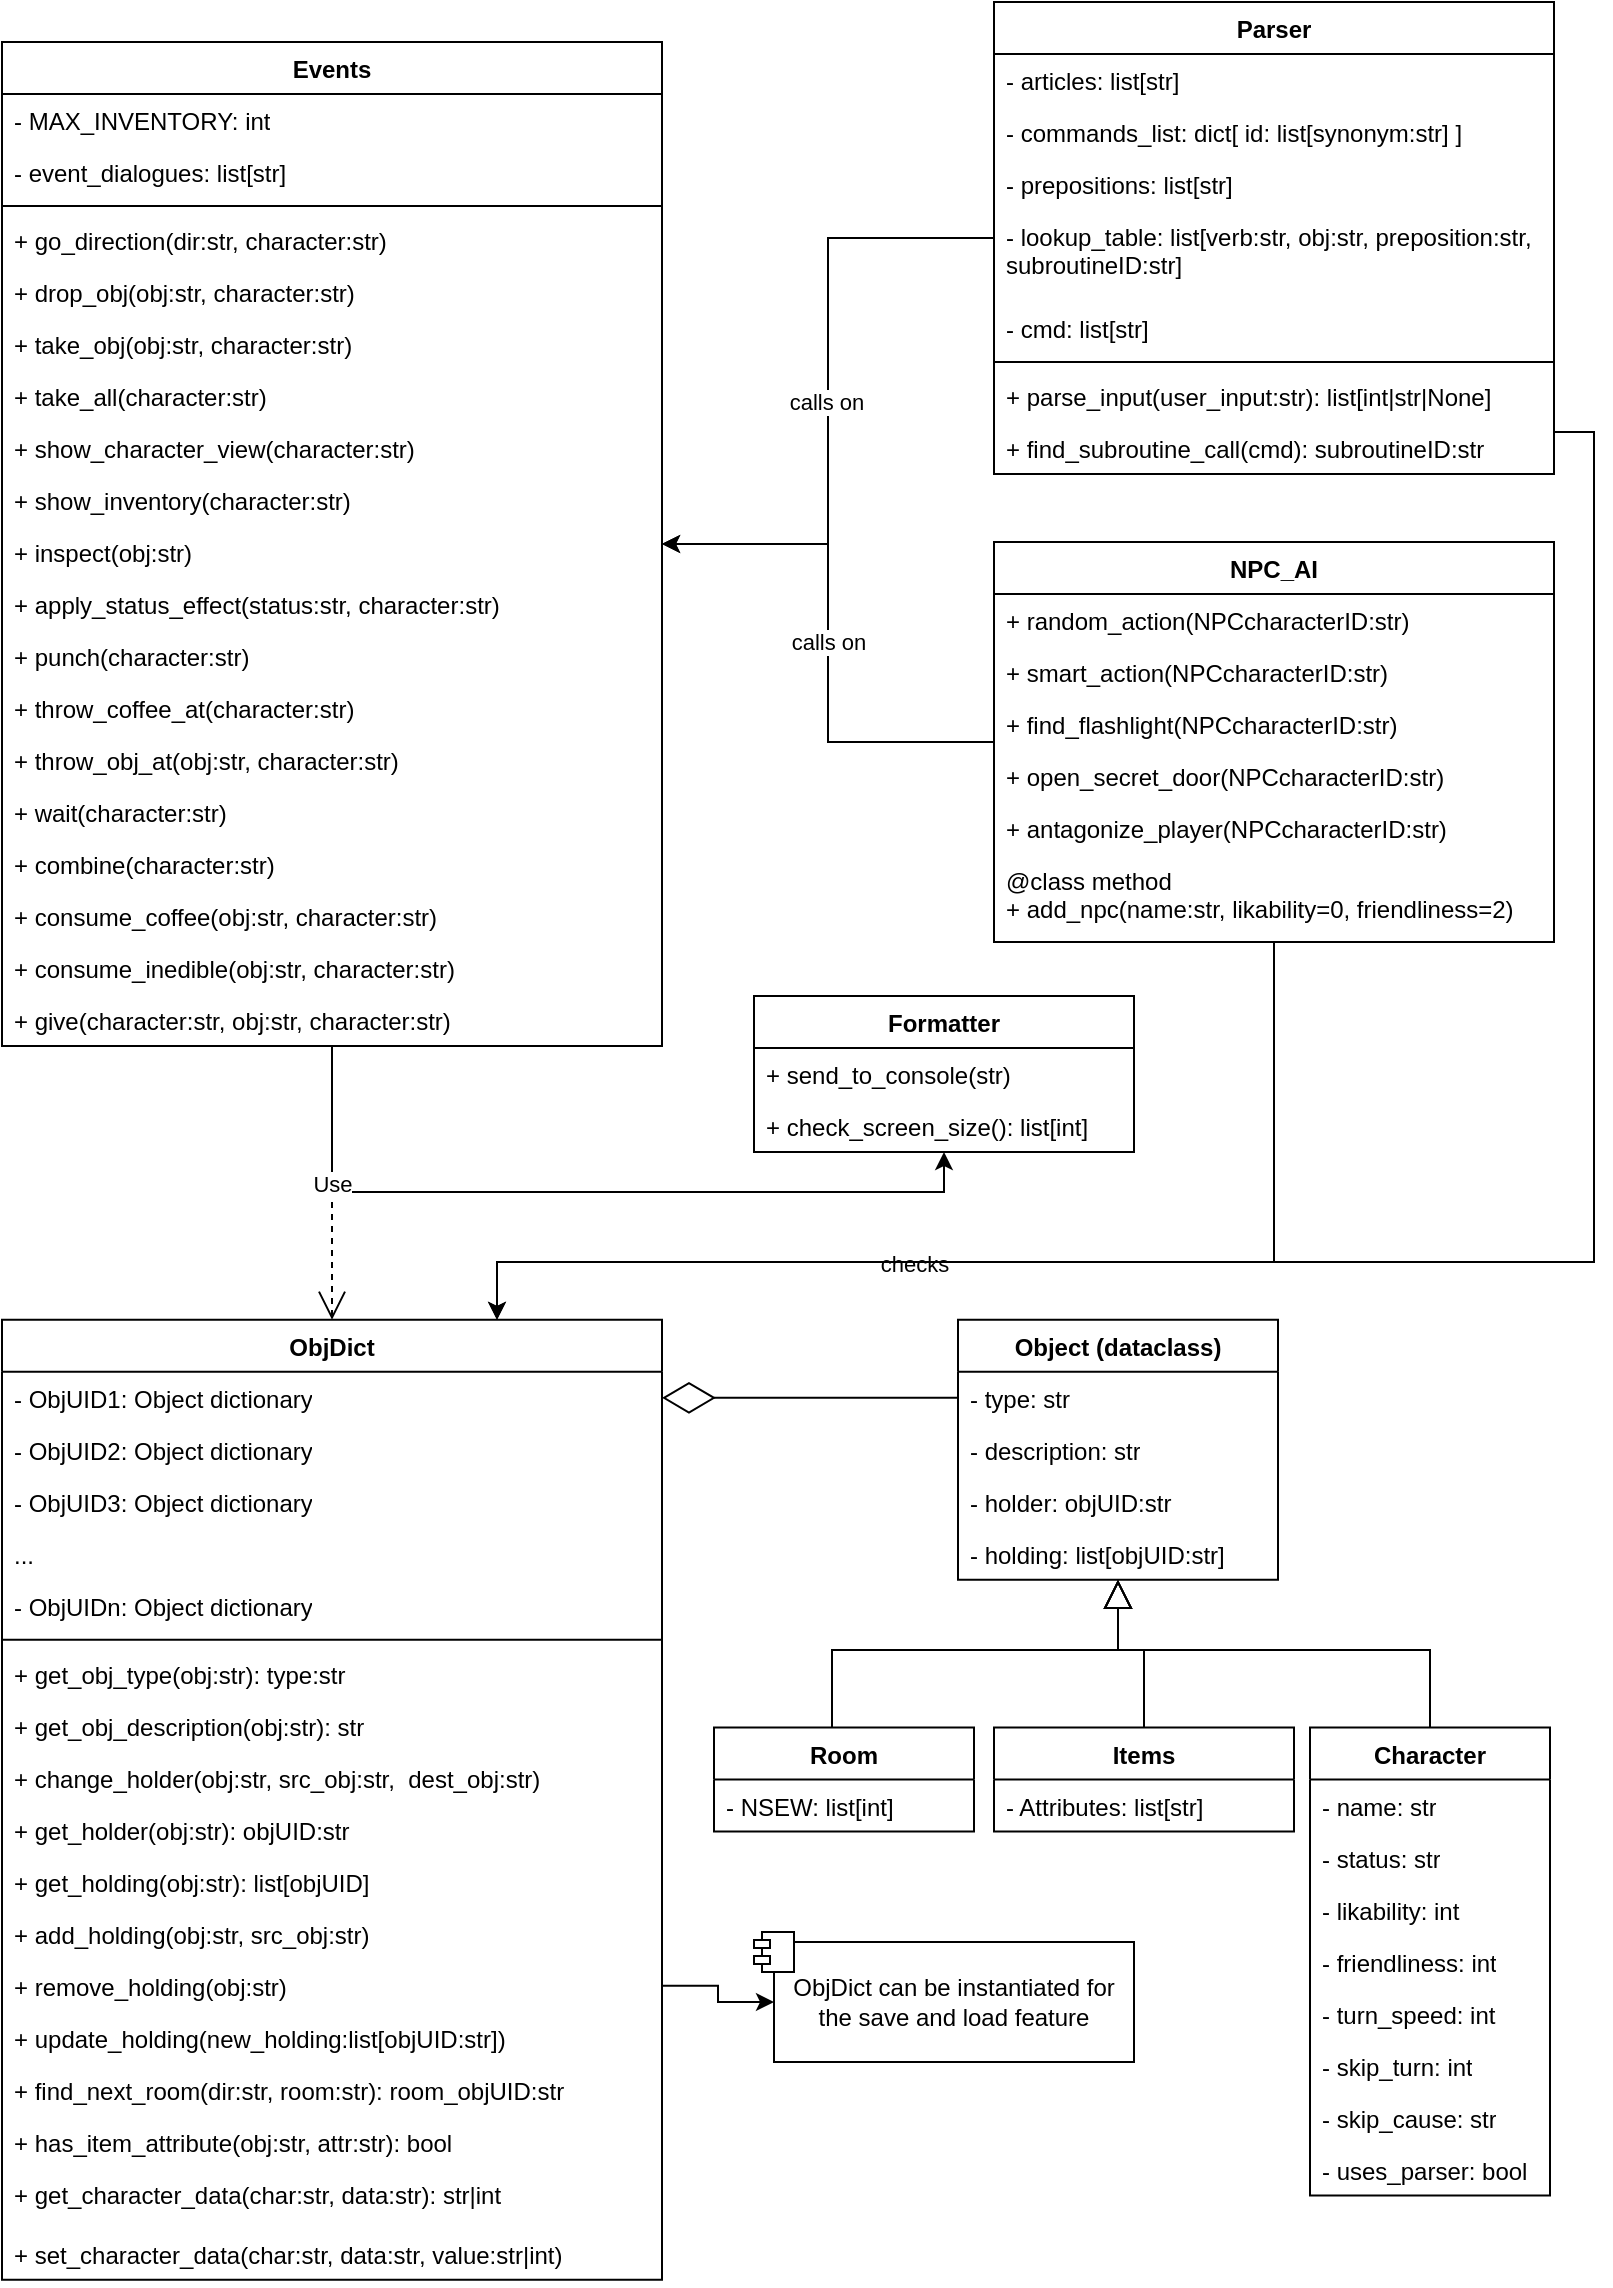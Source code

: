 <mxfile version="26.1.0">
  <diagram id="C5RBs43oDa-KdzZeNtuy" name="Page-1">
    <mxGraphModel dx="611" dy="376" grid="1" gridSize="10" guides="1" tooltips="1" connect="1" arrows="1" fold="1" page="1" pageScale="1" pageWidth="827" pageHeight="1169" background="#ffffff" math="0" shadow="0">
      <root>
        <mxCell id="WIyWlLk6GJQsqaUBKTNV-0" />
        <mxCell id="WIyWlLk6GJQsqaUBKTNV-1" parent="WIyWlLk6GJQsqaUBKTNV-0" />
        <mxCell id="xhg2hDBRhxlXjhbPUvaW-15" value="ObjDict" style="swimlane;fontStyle=1;align=center;verticalAlign=top;childLayout=stackLayout;horizontal=1;startSize=26;horizontalStack=0;resizeParent=1;resizeParentMax=0;resizeLast=0;collapsible=1;marginBottom=0;whiteSpace=wrap;html=1;" vertex="1" parent="WIyWlLk6GJQsqaUBKTNV-1">
          <mxGeometry x="14" y="668.93" width="330" height="480" as="geometry">
            <mxRectangle x="14" y="600" width="80" height="30" as="alternateBounds" />
          </mxGeometry>
        </mxCell>
        <mxCell id="xhg2hDBRhxlXjhbPUvaW-22" value="- ObjUID1: Object dictionary" style="text;strokeColor=none;fillColor=none;align=left;verticalAlign=top;spacingLeft=4;spacingRight=4;overflow=hidden;rotatable=0;points=[[0,0.5],[1,0.5]];portConstraint=eastwest;whiteSpace=wrap;html=1;" vertex="1" parent="xhg2hDBRhxlXjhbPUvaW-15">
          <mxGeometry y="26" width="330" height="26" as="geometry" />
        </mxCell>
        <mxCell id="xhg2hDBRhxlXjhbPUvaW-67" value="- ObjUID2: Object dictionary" style="text;strokeColor=none;fillColor=none;align=left;verticalAlign=top;spacingLeft=4;spacingRight=4;overflow=hidden;rotatable=0;points=[[0,0.5],[1,0.5]];portConstraint=eastwest;whiteSpace=wrap;html=1;" vertex="1" parent="xhg2hDBRhxlXjhbPUvaW-15">
          <mxGeometry y="52" width="330" height="26" as="geometry" />
        </mxCell>
        <mxCell id="xhg2hDBRhxlXjhbPUvaW-68" value="- ObjUID3: Object dictionary" style="text;strokeColor=none;fillColor=none;align=left;verticalAlign=top;spacingLeft=4;spacingRight=4;overflow=hidden;rotatable=0;points=[[0,0.5],[1,0.5]];portConstraint=eastwest;whiteSpace=wrap;html=1;" vertex="1" parent="xhg2hDBRhxlXjhbPUvaW-15">
          <mxGeometry y="78" width="330" height="26" as="geometry" />
        </mxCell>
        <mxCell id="xhg2hDBRhxlXjhbPUvaW-69" value="..." style="text;strokeColor=none;fillColor=none;align=left;verticalAlign=top;spacingLeft=4;spacingRight=4;overflow=hidden;rotatable=0;points=[[0,0.5],[1,0.5]];portConstraint=eastwest;whiteSpace=wrap;html=1;" vertex="1" parent="xhg2hDBRhxlXjhbPUvaW-15">
          <mxGeometry y="104" width="330" height="26" as="geometry" />
        </mxCell>
        <mxCell id="xhg2hDBRhxlXjhbPUvaW-70" value="- ObjUIDn: Object dictionary" style="text;strokeColor=none;fillColor=none;align=left;verticalAlign=top;spacingLeft=4;spacingRight=4;overflow=hidden;rotatable=0;points=[[0,0.5],[1,0.5]];portConstraint=eastwest;whiteSpace=wrap;html=1;" vertex="1" parent="xhg2hDBRhxlXjhbPUvaW-15">
          <mxGeometry y="130" width="330" height="26" as="geometry" />
        </mxCell>
        <mxCell id="xhg2hDBRhxlXjhbPUvaW-17" value="" style="line;strokeWidth=1;fillColor=none;align=left;verticalAlign=middle;spacingTop=-1;spacingLeft=3;spacingRight=3;rotatable=0;labelPosition=right;points=[];portConstraint=eastwest;strokeColor=inherit;" vertex="1" parent="xhg2hDBRhxlXjhbPUvaW-15">
          <mxGeometry y="156" width="330" height="8" as="geometry" />
        </mxCell>
        <mxCell id="xhg2hDBRhxlXjhbPUvaW-142" value="+ get_obj_type(obj:str): type:str" style="text;strokeColor=none;fillColor=none;align=left;verticalAlign=top;spacingLeft=4;spacingRight=4;overflow=hidden;rotatable=0;points=[[0,0.5],[1,0.5]];portConstraint=eastwest;whiteSpace=wrap;html=1;" vertex="1" parent="xhg2hDBRhxlXjhbPUvaW-15">
          <mxGeometry y="164" width="330" height="26" as="geometry" />
        </mxCell>
        <mxCell id="xhg2hDBRhxlXjhbPUvaW-143" value="+ get_obj_description(obj:str): str" style="text;strokeColor=none;fillColor=none;align=left;verticalAlign=top;spacingLeft=4;spacingRight=4;overflow=hidden;rotatable=0;points=[[0,0.5],[1,0.5]];portConstraint=eastwest;whiteSpace=wrap;html=1;" vertex="1" parent="xhg2hDBRhxlXjhbPUvaW-15">
          <mxGeometry y="190" width="330" height="26" as="geometry" />
        </mxCell>
        <mxCell id="xhg2hDBRhxlXjhbPUvaW-18" value="+ change_holder(obj:str, src_obj:str,&amp;nbsp; dest_obj:str)" style="text;strokeColor=none;fillColor=none;align=left;verticalAlign=top;spacingLeft=4;spacingRight=4;overflow=hidden;rotatable=0;points=[[0,0.5],[1,0.5]];portConstraint=eastwest;whiteSpace=wrap;html=1;" vertex="1" parent="xhg2hDBRhxlXjhbPUvaW-15">
          <mxGeometry y="216" width="330" height="26" as="geometry" />
        </mxCell>
        <mxCell id="xhg2hDBRhxlXjhbPUvaW-125" value="+ get_holder(obj:str): objUID:str" style="text;strokeColor=none;fillColor=none;align=left;verticalAlign=top;spacingLeft=4;spacingRight=4;overflow=hidden;rotatable=0;points=[[0,0.5],[1,0.5]];portConstraint=eastwest;whiteSpace=wrap;html=1;" vertex="1" parent="xhg2hDBRhxlXjhbPUvaW-15">
          <mxGeometry y="242" width="330" height="26" as="geometry" />
        </mxCell>
        <mxCell id="xhg2hDBRhxlXjhbPUvaW-165" value="+ get_holding(obj:str): list[objUID]" style="text;strokeColor=none;fillColor=none;align=left;verticalAlign=top;spacingLeft=4;spacingRight=4;overflow=hidden;rotatable=0;points=[[0,0.5],[1,0.5]];portConstraint=eastwest;whiteSpace=wrap;html=1;" vertex="1" parent="xhg2hDBRhxlXjhbPUvaW-15">
          <mxGeometry y="268" width="330" height="26" as="geometry" />
        </mxCell>
        <mxCell id="xhg2hDBRhxlXjhbPUvaW-166" value="+ add_holding(obj:str, src_obj:str)" style="text;strokeColor=none;fillColor=none;align=left;verticalAlign=top;spacingLeft=4;spacingRight=4;overflow=hidden;rotatable=0;points=[[0,0.5],[1,0.5]];portConstraint=eastwest;whiteSpace=wrap;html=1;" vertex="1" parent="xhg2hDBRhxlXjhbPUvaW-15">
          <mxGeometry y="294" width="330" height="26" as="geometry" />
        </mxCell>
        <mxCell id="xhg2hDBRhxlXjhbPUvaW-167" value="+ remove&lt;span style=&quot;color: rgba(0, 0, 0, 0); font-family: monospace; font-size: 0px; text-wrap-mode: nowrap;&quot;&gt;%3CmxGraphModel%3E%3Croot%3E%3CmxCell%20id%3D%220%22%2F%3E%3CmxCell%20id%3D%221%22%20parent%3D%220%22%2F%3E%3CmxCell%20id%3D%222%22%20value%3D%22%2B%20add_holding(obj)%22%20style%3D%22text%3BstrokeColor%3Dnone%3BfillColor%3Dnone%3Balign%3Dleft%3BverticalAlign%3Dtop%3BspacingLeft%3D4%3BspacingRight%3D4%3Boverflow%3Dhidden%3Brotatable%3D0%3Bpoints%3D%5B%5B0%2C0.5%5D%2C%5B1%2C0.5%5D%5D%3BportConstraint%3Deastwest%3BwhiteSpace%3Dwrap%3Bhtml%3D1%3B%22%20vertex%3D%221%22%20parent%3D%221%22%3E%3CmxGeometry%20x%3D%2214%22%20y%3D%221052.93%22%20width%3D%22330%22%20height%3D%2226%22%20as%3D%22geometry%22%2F%3E%3C%2FmxCell%3E%3C%2Froot%3E%3C%2FmxGraphModel%3E&lt;/span&gt;&lt;span style=&quot;color: rgba(0, 0, 0, 0); font-family: monospace; font-size: 0px; text-wrap-mode: nowrap;&quot;&gt;%3CmxGraphModel%3E%3Croot%3E%3CmxCell%20id%3D%220%22%2F%3E%3CmxCell%20id%3D%221%22%20parent%3D%220%22%2F%3E%3CmxCell%20id%3D%222%22%20value%3D%22%2B%20add_holding(obj)%22%20style%3D%22text%3BstrokeColor%3Dnone%3BfillColor%3Dnone%3Balign%3Dleft%3BverticalAlign%3Dtop%3BspacingLeft%3D4%3BspacingRight%3D4%3Boverflow%3Dhidden%3Brotatable%3D0%3Bpoints%3D%5B%5B0%2C0.5%5D%2C%5B1%2C0.5%5D%5D%3BportConstraint%3Deastwest%3BwhiteSpace%3Dwrap%3Bhtml%3D1%3B%22%20vertex%3D%221%22%20parent%3D%221%22%3E%3CmxGeometry%20x%3D%2214%22%20y%3D%221052.93%22%20width%3D%22330%22%20height%3D%2226%22%20as%3D%22geometry%22%2F%3E%3C%2FmxCell%3E%3C%2Froot%3E%3C%2FmxGraphModel%3E&lt;/span&gt;_holding(obj:str)" style="text;strokeColor=none;fillColor=none;align=left;verticalAlign=top;spacingLeft=4;spacingRight=4;overflow=hidden;rotatable=0;points=[[0,0.5],[1,0.5]];portConstraint=eastwest;whiteSpace=wrap;html=1;" vertex="1" parent="xhg2hDBRhxlXjhbPUvaW-15">
          <mxGeometry y="320" width="330" height="26" as="geometry" />
        </mxCell>
        <mxCell id="xhg2hDBRhxlXjhbPUvaW-168" value="+ update&lt;span style=&quot;color: rgba(0, 0, 0, 0); font-family: monospace; font-size: 0px; text-wrap-mode: nowrap;&quot;&gt;%3CmxGraphModel%3E%3Croot%3E%3CmxCell%20id%3D%220%22%2F%3E%3CmxCell%20id%3D%221%22%20parent%3D%220%22%2F%3E%3CmxCell%20id%3D%222%22%20value%3D%22%2B%20add_holding(obj)%22%20style%3D%22text%3BstrokeColor%3Dnone%3BfillColor%3Dnone%3Balign%3Dleft%3BverticalAlign%3Dtop%3BspacingLeft%3D4%3BspacingRight%3D4%3Boverflow%3Dhidden%3Brotatable%3D0%3Bpoints%3D%5B%5B0%2C0.5%5D%2C%5B1%2C0.5%5D%5D%3BportConstraint%3Deastwest%3BwhiteSpace%3Dwrap%3Bhtml%3D1%3B%22%20vertex%3D%221%22%20parent%3D%221%22%3E%3CmxGeometry%20x%3D%2214%22%20y%3D%221052.93%22%20width%3D%22330%22%20height%3D%2226%22%20as%3D%22geometry%22%2F%3E%3C%2FmxCell%3E%3C%2Froot%3E%3C%2FmxGraphModel%3E&lt;/span&gt;&lt;span style=&quot;color: rgba(0, 0, 0, 0); font-family: monospace; font-size: 0px; text-wrap-mode: nowrap;&quot;&gt;%3CmxGraphModel%3E%3Croot%3E%3CmxCell%20id%3D%220%22%2F%3E%3CmxCell%20id%3D%221%22%20parent%3D%220%22%2F%3E%3CmxCell%20id%3D%222%22%20value%3D%22%2B%20add_holding(obj)%22%20style%3D%22text%3BstrokeColor%3Dnone%3BfillColor%3Dnone%3Balign%3Dleft%3BverticalAlign%3Dtop%3BspacingLeft%3D4%3BspacingRight%3D4%3Boverflow%3Dhidden%3Brotatable%3D0%3Bpoints%3D%5B%5B0%2C0.5%5D%2C%5B1%2C0.5%5D%5D%3BportConstraint%3Deastwest%3BwhiteSpace%3Dwrap%3Bhtml%3D1%3B%22%20vertex%3D%221%22%20parent%3D%221%22%3E%3CmxGeometry%20x%3D%2214%22%20y%3D%221052.93%22%20width%3D%22330%22%20height%3D%2226%22%20as%3D%22geometry%22%2F%3E%3C%2FmxCell%3E%3C%2Froot%3E%3C%2FmxGraphModel%3E&lt;/span&gt;_holding(new_holding:list[objUID:str])" style="text;strokeColor=none;fillColor=none;align=left;verticalAlign=top;spacingLeft=4;spacingRight=4;overflow=hidden;rotatable=0;points=[[0,0.5],[1,0.5]];portConstraint=eastwest;whiteSpace=wrap;html=1;" vertex="1" parent="xhg2hDBRhxlXjhbPUvaW-15">
          <mxGeometry y="346" width="330" height="26" as="geometry" />
        </mxCell>
        <mxCell id="xhg2hDBRhxlXjhbPUvaW-86" value="+ find_next_room(dir:str, room:str): room_objUID:str" style="text;strokeColor=none;fillColor=none;align=left;verticalAlign=top;spacingLeft=4;spacingRight=4;overflow=hidden;rotatable=0;points=[[0,0.5],[1,0.5]];portConstraint=eastwest;whiteSpace=wrap;html=1;" vertex="1" parent="xhg2hDBRhxlXjhbPUvaW-15">
          <mxGeometry y="372" width="330" height="26" as="geometry" />
        </mxCell>
        <mxCell id="xhg2hDBRhxlXjhbPUvaW-107" value="+ has_item_attribute(obj:str, attr:str): bool" style="text;strokeColor=none;fillColor=none;align=left;verticalAlign=top;spacingLeft=4;spacingRight=4;overflow=hidden;rotatable=0;points=[[0,0.5],[1,0.5]];portConstraint=eastwest;whiteSpace=wrap;html=1;" vertex="1" parent="xhg2hDBRhxlXjhbPUvaW-15">
          <mxGeometry y="398" width="330" height="26" as="geometry" />
        </mxCell>
        <mxCell id="xhg2hDBRhxlXjhbPUvaW-144" value="+ get_character_data(char:str, data:str): str|int" style="text;strokeColor=none;fillColor=none;align=left;verticalAlign=top;spacingLeft=4;spacingRight=4;overflow=hidden;rotatable=0;points=[[0,0.5],[1,0.5]];portConstraint=eastwest;whiteSpace=wrap;html=1;" vertex="1" parent="xhg2hDBRhxlXjhbPUvaW-15">
          <mxGeometry y="424" width="330" height="30" as="geometry" />
        </mxCell>
        <mxCell id="xhg2hDBRhxlXjhbPUvaW-145" value="+ set_character_data(char:str, data:str, value:str|int)" style="text;strokeColor=none;fillColor=none;align=left;verticalAlign=top;spacingLeft=4;spacingRight=4;overflow=hidden;rotatable=0;points=[[0,0.5],[1,0.5]];portConstraint=eastwest;whiteSpace=wrap;html=1;" vertex="1" parent="xhg2hDBRhxlXjhbPUvaW-15">
          <mxGeometry y="454" width="330" height="26" as="geometry" />
        </mxCell>
        <mxCell id="xhg2hDBRhxlXjhbPUvaW-59" style="edgeStyle=orthogonalEdgeStyle;rounded=0;orthogonalLoop=1;jettySize=auto;html=1;endSize=12;endArrow=block;endFill=0;entryX=0.5;entryY=1;entryDx=0;entryDy=0;" edge="1" parent="WIyWlLk6GJQsqaUBKTNV-1" source="xhg2hDBRhxlXjhbPUvaW-28" target="xhg2hDBRhxlXjhbPUvaW-21">
          <mxGeometry relative="1" as="geometry">
            <Array as="points">
              <mxPoint x="429" y="833.93" />
              <mxPoint x="572" y="833.93" />
            </Array>
          </mxGeometry>
        </mxCell>
        <mxCell id="xhg2hDBRhxlXjhbPUvaW-21" value="Object (dataclass)" style="swimlane;fontStyle=1;align=center;verticalAlign=top;childLayout=stackLayout;horizontal=1;startSize=26;horizontalStack=0;resizeParent=1;resizeParentMax=0;resizeLast=0;collapsible=1;marginBottom=0;whiteSpace=wrap;html=1;" vertex="1" parent="WIyWlLk6GJQsqaUBKTNV-1">
          <mxGeometry x="492" y="668.93" width="160" height="130" as="geometry">
            <mxRectangle x="492" y="585" width="140" height="30" as="alternateBounds" />
          </mxGeometry>
        </mxCell>
        <mxCell id="xhg2hDBRhxlXjhbPUvaW-16" value="- type: str" style="text;strokeColor=none;fillColor=none;align=left;verticalAlign=top;spacingLeft=4;spacingRight=4;overflow=hidden;rotatable=0;points=[[0,0.5],[1,0.5]];portConstraint=eastwest;whiteSpace=wrap;html=1;" vertex="1" parent="xhg2hDBRhxlXjhbPUvaW-21">
          <mxGeometry y="26" width="160" height="26" as="geometry" />
        </mxCell>
        <mxCell id="xhg2hDBRhxlXjhbPUvaW-20" value="- description: str" style="text;strokeColor=none;fillColor=none;align=left;verticalAlign=top;spacingLeft=4;spacingRight=4;overflow=hidden;rotatable=0;points=[[0,0.5],[1,0.5]];portConstraint=eastwest;whiteSpace=wrap;html=1;" vertex="1" parent="xhg2hDBRhxlXjhbPUvaW-21">
          <mxGeometry y="52" width="160" height="26" as="geometry" />
        </mxCell>
        <mxCell id="xhg2hDBRhxlXjhbPUvaW-14" value="- holder: objUID:str" style="text;strokeColor=none;fillColor=none;align=left;verticalAlign=top;spacingLeft=4;spacingRight=4;overflow=hidden;rotatable=0;points=[[0,0.5],[1,0.5]];portConstraint=eastwest;whiteSpace=wrap;html=1;" vertex="1" parent="xhg2hDBRhxlXjhbPUvaW-21">
          <mxGeometry y="78" width="160" height="26" as="geometry" />
        </mxCell>
        <mxCell id="xhg2hDBRhxlXjhbPUvaW-19" value="- holding: list[objUID:str]" style="text;strokeColor=none;fillColor=none;align=left;verticalAlign=top;spacingLeft=4;spacingRight=4;overflow=hidden;rotatable=0;points=[[0,0.5],[1,0.5]];portConstraint=eastwest;whiteSpace=wrap;html=1;" vertex="1" parent="xhg2hDBRhxlXjhbPUvaW-21">
          <mxGeometry y="104" width="160" height="26" as="geometry" />
        </mxCell>
        <mxCell id="xhg2hDBRhxlXjhbPUvaW-27" value="" style="endArrow=diamondThin;endFill=0;endSize=24;html=1;rounded=0;exitX=0;exitY=0.5;exitDx=0;exitDy=0;entryX=1;entryY=0.5;entryDx=0;entryDy=0;" edge="1" parent="WIyWlLk6GJQsqaUBKTNV-1" source="xhg2hDBRhxlXjhbPUvaW-16" target="xhg2hDBRhxlXjhbPUvaW-22">
          <mxGeometry width="160" relative="1" as="geometry">
            <mxPoint x="271" y="697.93" as="sourcePoint" />
            <mxPoint x="341" y="707.93" as="targetPoint" />
          </mxGeometry>
        </mxCell>
        <mxCell id="xhg2hDBRhxlXjhbPUvaW-28" value="Room" style="swimlane;fontStyle=1;align=center;verticalAlign=top;childLayout=stackLayout;horizontal=1;startSize=26;horizontalStack=0;resizeParent=1;resizeParentMax=0;resizeLast=0;collapsible=1;marginBottom=0;whiteSpace=wrap;html=1;" vertex="1" parent="WIyWlLk6GJQsqaUBKTNV-1">
          <mxGeometry x="370" y="872.77" width="130" height="52" as="geometry" />
        </mxCell>
        <mxCell id="xhg2hDBRhxlXjhbPUvaW-29" value="- NSEW: list[int]" style="text;strokeColor=none;fillColor=none;align=left;verticalAlign=top;spacingLeft=4;spacingRight=4;overflow=hidden;rotatable=0;points=[[0,0.5],[1,0.5]];portConstraint=eastwest;whiteSpace=wrap;html=1;" vertex="1" parent="xhg2hDBRhxlXjhbPUvaW-28">
          <mxGeometry y="26" width="130" height="26" as="geometry" />
        </mxCell>
        <mxCell id="xhg2hDBRhxlXjhbPUvaW-136" style="edgeStyle=orthogonalEdgeStyle;rounded=0;orthogonalLoop=1;jettySize=auto;html=1;exitX=0.5;exitY=0;exitDx=0;exitDy=0;entryX=0.5;entryY=1;entryDx=0;entryDy=0;endSize=12;endArrow=block;endFill=0;" edge="1" parent="WIyWlLk6GJQsqaUBKTNV-1" source="xhg2hDBRhxlXjhbPUvaW-35" target="xhg2hDBRhxlXjhbPUvaW-21">
          <mxGeometry relative="1" as="geometry">
            <Array as="points">
              <mxPoint x="585" y="833.93" />
              <mxPoint x="572" y="833.93" />
            </Array>
          </mxGeometry>
        </mxCell>
        <mxCell id="xhg2hDBRhxlXjhbPUvaW-35" value="Items" style="swimlane;fontStyle=1;align=center;verticalAlign=top;childLayout=stackLayout;horizontal=1;startSize=26;horizontalStack=0;resizeParent=1;resizeParentMax=0;resizeLast=0;collapsible=1;marginBottom=0;whiteSpace=wrap;html=1;" vertex="1" parent="WIyWlLk6GJQsqaUBKTNV-1">
          <mxGeometry x="510" y="872.77" width="150" height="52" as="geometry">
            <mxRectangle x="510" y="788.84" width="70" height="30" as="alternateBounds" />
          </mxGeometry>
        </mxCell>
        <mxCell id="xhg2hDBRhxlXjhbPUvaW-37" value="- Attributes: list[str]" style="text;strokeColor=none;fillColor=none;align=left;verticalAlign=top;spacingLeft=4;spacingRight=4;overflow=hidden;rotatable=0;points=[[0,0.5],[1,0.5]];portConstraint=eastwest;whiteSpace=wrap;html=1;" vertex="1" parent="xhg2hDBRhxlXjhbPUvaW-35">
          <mxGeometry y="26" width="150" height="26" as="geometry" />
        </mxCell>
        <mxCell id="xhg2hDBRhxlXjhbPUvaW-137" style="edgeStyle=orthogonalEdgeStyle;rounded=0;orthogonalLoop=1;jettySize=auto;html=1;exitX=0.5;exitY=0;exitDx=0;exitDy=0;entryX=0.5;entryY=1;entryDx=0;entryDy=0;endSize=12;endArrow=block;endFill=0;" edge="1" parent="WIyWlLk6GJQsqaUBKTNV-1" source="xhg2hDBRhxlXjhbPUvaW-38" target="xhg2hDBRhxlXjhbPUvaW-21">
          <mxGeometry relative="1" as="geometry">
            <Array as="points">
              <mxPoint x="728" y="833.93" />
              <mxPoint x="572" y="833.93" />
            </Array>
          </mxGeometry>
        </mxCell>
        <mxCell id="xhg2hDBRhxlXjhbPUvaW-38" value="Character" style="swimlane;fontStyle=1;align=center;verticalAlign=top;childLayout=stackLayout;horizontal=1;startSize=26;horizontalStack=0;resizeParent=1;resizeParentMax=0;resizeLast=0;collapsible=1;marginBottom=0;whiteSpace=wrap;html=1;" vertex="1" parent="WIyWlLk6GJQsqaUBKTNV-1">
          <mxGeometry x="668" y="872.77" width="120" height="234" as="geometry">
            <mxRectangle x="668" y="788.84" width="90" height="30" as="alternateBounds" />
          </mxGeometry>
        </mxCell>
        <mxCell id="xhg2hDBRhxlXjhbPUvaW-40" value="- name: str" style="text;strokeColor=none;fillColor=none;align=left;verticalAlign=top;spacingLeft=4;spacingRight=4;overflow=hidden;rotatable=0;points=[[0,0.5],[1,0.5]];portConstraint=eastwest;whiteSpace=wrap;html=1;" vertex="1" parent="xhg2hDBRhxlXjhbPUvaW-38">
          <mxGeometry y="26" width="120" height="26" as="geometry" />
        </mxCell>
        <mxCell id="xhg2hDBRhxlXjhbPUvaW-169" value="- status: str" style="text;strokeColor=none;fillColor=none;align=left;verticalAlign=top;spacingLeft=4;spacingRight=4;overflow=hidden;rotatable=0;points=[[0,0.5],[1,0.5]];portConstraint=eastwest;whiteSpace=wrap;html=1;" vertex="1" parent="xhg2hDBRhxlXjhbPUvaW-38">
          <mxGeometry y="52" width="120" height="26" as="geometry" />
        </mxCell>
        <mxCell id="xhg2hDBRhxlXjhbPUvaW-45" value="- likability: int" style="text;strokeColor=none;fillColor=none;align=left;verticalAlign=top;spacingLeft=4;spacingRight=4;overflow=hidden;rotatable=0;points=[[0,0.5],[1,0.5]];portConstraint=eastwest;whiteSpace=wrap;html=1;" vertex="1" parent="xhg2hDBRhxlXjhbPUvaW-38">
          <mxGeometry y="78" width="120" height="26" as="geometry" />
        </mxCell>
        <mxCell id="xhg2hDBRhxlXjhbPUvaW-47" value="- friendliness: int" style="text;strokeColor=none;fillColor=none;align=left;verticalAlign=top;spacingLeft=4;spacingRight=4;overflow=hidden;rotatable=0;points=[[0,0.5],[1,0.5]];portConstraint=eastwest;whiteSpace=wrap;html=1;" vertex="1" parent="xhg2hDBRhxlXjhbPUvaW-38">
          <mxGeometry y="104" width="120" height="26" as="geometry" />
        </mxCell>
        <mxCell id="xhg2hDBRhxlXjhbPUvaW-124" value="- turn_speed: int" style="text;strokeColor=none;fillColor=none;align=left;verticalAlign=top;spacingLeft=4;spacingRight=4;overflow=hidden;rotatable=0;points=[[0,0.5],[1,0.5]];portConstraint=eastwest;whiteSpace=wrap;html=1;" vertex="1" parent="xhg2hDBRhxlXjhbPUvaW-38">
          <mxGeometry y="130" width="120" height="26" as="geometry" />
        </mxCell>
        <mxCell id="xhg2hDBRhxlXjhbPUvaW-123" value="- skip_turn: int" style="text;strokeColor=none;fillColor=none;align=left;verticalAlign=top;spacingLeft=4;spacingRight=4;overflow=hidden;rotatable=0;points=[[0,0.5],[1,0.5]];portConstraint=eastwest;whiteSpace=wrap;html=1;" vertex="1" parent="xhg2hDBRhxlXjhbPUvaW-38">
          <mxGeometry y="156" width="120" height="26" as="geometry" />
        </mxCell>
        <mxCell id="xhg2hDBRhxlXjhbPUvaW-173" value="- skip_cause: str" style="text;strokeColor=none;fillColor=none;align=left;verticalAlign=top;spacingLeft=4;spacingRight=4;overflow=hidden;rotatable=0;points=[[0,0.5],[1,0.5]];portConstraint=eastwest;whiteSpace=wrap;html=1;" vertex="1" parent="xhg2hDBRhxlXjhbPUvaW-38">
          <mxGeometry y="182" width="120" height="26" as="geometry" />
        </mxCell>
        <mxCell id="xhg2hDBRhxlXjhbPUvaW-172" value="- uses_parser: bool" style="text;strokeColor=none;fillColor=none;align=left;verticalAlign=top;spacingLeft=4;spacingRight=4;overflow=hidden;rotatable=0;points=[[0,0.5],[1,0.5]];portConstraint=eastwest;whiteSpace=wrap;html=1;" vertex="1" parent="xhg2hDBRhxlXjhbPUvaW-38">
          <mxGeometry y="208" width="120" height="26" as="geometry" />
        </mxCell>
        <mxCell id="xhg2hDBRhxlXjhbPUvaW-153" style="edgeStyle=orthogonalEdgeStyle;rounded=0;orthogonalLoop=1;jettySize=auto;html=1;exitX=0.5;exitY=1;exitDx=0;exitDy=0;entryX=0.5;entryY=1;entryDx=0;entryDy=0;" edge="1" parent="WIyWlLk6GJQsqaUBKTNV-1" source="xhg2hDBRhxlXjhbPUvaW-53" target="xhg2hDBRhxlXjhbPUvaW-148">
          <mxGeometry relative="1" as="geometry" />
        </mxCell>
        <mxCell id="xhg2hDBRhxlXjhbPUvaW-53" value="Events" style="swimlane;fontStyle=1;align=center;verticalAlign=top;childLayout=stackLayout;horizontal=1;startSize=26;horizontalStack=0;resizeParent=1;resizeParentMax=0;resizeLast=0;collapsible=1;marginBottom=0;whiteSpace=wrap;html=1;" vertex="1" parent="WIyWlLk6GJQsqaUBKTNV-1">
          <mxGeometry x="14" y="30" width="330" height="502" as="geometry">
            <mxRectangle x="14" y="30" width="80" height="30" as="alternateBounds" />
          </mxGeometry>
        </mxCell>
        <mxCell id="xhg2hDBRhxlXjhbPUvaW-117" value="- MAX_INVENTORY: int" style="text;strokeColor=none;fillColor=none;align=left;verticalAlign=top;spacingLeft=4;spacingRight=4;overflow=hidden;rotatable=0;points=[[0,0.5],[1,0.5]];portConstraint=eastwest;whiteSpace=wrap;html=1;" vertex="1" parent="xhg2hDBRhxlXjhbPUvaW-53">
          <mxGeometry y="26" width="330" height="26" as="geometry" />
        </mxCell>
        <mxCell id="xhg2hDBRhxlXjhbPUvaW-54" value="- event_dialogues: list[str]" style="text;strokeColor=none;fillColor=none;align=left;verticalAlign=top;spacingLeft=4;spacingRight=4;overflow=hidden;rotatable=0;points=[[0,0.5],[1,0.5]];portConstraint=eastwest;whiteSpace=wrap;html=1;" vertex="1" parent="xhg2hDBRhxlXjhbPUvaW-53">
          <mxGeometry y="52" width="330" height="26" as="geometry" />
        </mxCell>
        <mxCell id="xhg2hDBRhxlXjhbPUvaW-55" value="" style="line;strokeWidth=1;fillColor=none;align=left;verticalAlign=middle;spacingTop=-1;spacingLeft=3;spacingRight=3;rotatable=0;labelPosition=right;points=[];portConstraint=eastwest;strokeColor=inherit;" vertex="1" parent="xhg2hDBRhxlXjhbPUvaW-53">
          <mxGeometry y="78" width="330" height="8" as="geometry" />
        </mxCell>
        <mxCell id="xhg2hDBRhxlXjhbPUvaW-84" value="+ go_direction(dir:str, character:str)" style="text;strokeColor=none;fillColor=none;align=left;verticalAlign=top;spacingLeft=4;spacingRight=4;overflow=hidden;rotatable=0;points=[[0,0.5],[1,0.5]];portConstraint=eastwest;whiteSpace=wrap;html=1;" vertex="1" parent="xhg2hDBRhxlXjhbPUvaW-53">
          <mxGeometry y="86" width="330" height="26" as="geometry" />
        </mxCell>
        <mxCell id="xhg2hDBRhxlXjhbPUvaW-66" value="+ drop_obj(obj:str, character:str)" style="text;strokeColor=none;fillColor=none;align=left;verticalAlign=top;spacingLeft=4;spacingRight=4;overflow=hidden;rotatable=0;points=[[0,0.5],[1,0.5]];portConstraint=eastwest;whiteSpace=wrap;html=1;" vertex="1" parent="xhg2hDBRhxlXjhbPUvaW-53">
          <mxGeometry y="112" width="330" height="26" as="geometry" />
        </mxCell>
        <mxCell id="xhg2hDBRhxlXjhbPUvaW-65" value="+ take_obj(obj:str, character:str)" style="text;strokeColor=none;fillColor=none;align=left;verticalAlign=top;spacingLeft=4;spacingRight=4;overflow=hidden;rotatable=0;points=[[0,0.5],[1,0.5]];portConstraint=eastwest;whiteSpace=wrap;html=1;" vertex="1" parent="xhg2hDBRhxlXjhbPUvaW-53">
          <mxGeometry y="138" width="330" height="26" as="geometry" />
        </mxCell>
        <mxCell id="xhg2hDBRhxlXjhbPUvaW-139" value="+ take_all(character:str)" style="text;strokeColor=none;fillColor=none;align=left;verticalAlign=top;spacingLeft=4;spacingRight=4;overflow=hidden;rotatable=0;points=[[0,0.5],[1,0.5]];portConstraint=eastwest;whiteSpace=wrap;html=1;" vertex="1" parent="xhg2hDBRhxlXjhbPUvaW-53">
          <mxGeometry y="164" width="330" height="26" as="geometry" />
        </mxCell>
        <mxCell id="xhg2hDBRhxlXjhbPUvaW-85" value="+ show_character_view(character:str)&amp;nbsp;" style="text;strokeColor=none;fillColor=none;align=left;verticalAlign=top;spacingLeft=4;spacingRight=4;overflow=hidden;rotatable=0;points=[[0,0.5],[1,0.5]];portConstraint=eastwest;whiteSpace=wrap;html=1;" vertex="1" parent="xhg2hDBRhxlXjhbPUvaW-53">
          <mxGeometry y="190" width="330" height="26" as="geometry" />
        </mxCell>
        <mxCell id="xhg2hDBRhxlXjhbPUvaW-120" value="+ show_inventory(character:str)" style="text;strokeColor=none;fillColor=none;align=left;verticalAlign=top;spacingLeft=4;spacingRight=4;overflow=hidden;rotatable=0;points=[[0,0.5],[1,0.5]];portConstraint=eastwest;whiteSpace=wrap;html=1;" vertex="1" parent="xhg2hDBRhxlXjhbPUvaW-53">
          <mxGeometry y="216" width="330" height="26" as="geometry" />
        </mxCell>
        <mxCell id="xhg2hDBRhxlXjhbPUvaW-133" value="+ inspect(obj:str)" style="text;strokeColor=none;fillColor=none;align=left;verticalAlign=top;spacingLeft=4;spacingRight=4;overflow=hidden;rotatable=0;points=[[0,0.5],[1,0.5]];portConstraint=eastwest;whiteSpace=wrap;html=1;" vertex="1" parent="xhg2hDBRhxlXjhbPUvaW-53">
          <mxGeometry y="242" width="330" height="26" as="geometry" />
        </mxCell>
        <mxCell id="xhg2hDBRhxlXjhbPUvaW-119" value="+ apply_status_effect(status:str, character:str)" style="text;strokeColor=none;fillColor=none;align=left;verticalAlign=top;spacingLeft=4;spacingRight=4;overflow=hidden;rotatable=0;points=[[0,0.5],[1,0.5]];portConstraint=eastwest;whiteSpace=wrap;html=1;" vertex="1" parent="xhg2hDBRhxlXjhbPUvaW-53">
          <mxGeometry y="268" width="330" height="26" as="geometry" />
        </mxCell>
        <mxCell id="xhg2hDBRhxlXjhbPUvaW-56" value="+ punch(character:str)" style="text;strokeColor=none;fillColor=none;align=left;verticalAlign=top;spacingLeft=4;spacingRight=4;overflow=hidden;rotatable=0;points=[[0,0.5],[1,0.5]];portConstraint=eastwest;whiteSpace=wrap;html=1;" vertex="1" parent="xhg2hDBRhxlXjhbPUvaW-53">
          <mxGeometry y="294" width="330" height="26" as="geometry" />
        </mxCell>
        <mxCell id="xhg2hDBRhxlXjhbPUvaW-121" value="+ throw_coffee_at(character:str)" style="text;strokeColor=none;fillColor=none;align=left;verticalAlign=top;spacingLeft=4;spacingRight=4;overflow=hidden;rotatable=0;points=[[0,0.5],[1,0.5]];portConstraint=eastwest;whiteSpace=wrap;html=1;" vertex="1" parent="xhg2hDBRhxlXjhbPUvaW-53">
          <mxGeometry y="320" width="330" height="26" as="geometry" />
        </mxCell>
        <mxCell id="xhg2hDBRhxlXjhbPUvaW-122" value="+ throw_obj_at(obj:str, character:str)" style="text;strokeColor=none;fillColor=none;align=left;verticalAlign=top;spacingLeft=4;spacingRight=4;overflow=hidden;rotatable=0;points=[[0,0.5],[1,0.5]];portConstraint=eastwest;whiteSpace=wrap;html=1;" vertex="1" parent="xhg2hDBRhxlXjhbPUvaW-53">
          <mxGeometry y="346" width="330" height="26" as="geometry" />
        </mxCell>
        <mxCell id="xhg2hDBRhxlXjhbPUvaW-131" value="+ wait(character:str)" style="text;strokeColor=none;fillColor=none;align=left;verticalAlign=top;spacingLeft=4;spacingRight=4;overflow=hidden;rotatable=0;points=[[0,0.5],[1,0.5]];portConstraint=eastwest;whiteSpace=wrap;html=1;" vertex="1" parent="xhg2hDBRhxlXjhbPUvaW-53">
          <mxGeometry y="372" width="330" height="26" as="geometry" />
        </mxCell>
        <mxCell id="xhg2hDBRhxlXjhbPUvaW-132" value="+ combine(character:str)" style="text;strokeColor=none;fillColor=none;align=left;verticalAlign=top;spacingLeft=4;spacingRight=4;overflow=hidden;rotatable=0;points=[[0,0.5],[1,0.5]];portConstraint=eastwest;whiteSpace=wrap;html=1;" vertex="1" parent="xhg2hDBRhxlXjhbPUvaW-53">
          <mxGeometry y="398" width="330" height="26" as="geometry" />
        </mxCell>
        <mxCell id="xhg2hDBRhxlXjhbPUvaW-134" value="+ consume_coffee(obj:str, character:str)" style="text;strokeColor=none;fillColor=none;align=left;verticalAlign=top;spacingLeft=4;spacingRight=4;overflow=hidden;rotatable=0;points=[[0,0.5],[1,0.5]];portConstraint=eastwest;whiteSpace=wrap;html=1;" vertex="1" parent="xhg2hDBRhxlXjhbPUvaW-53">
          <mxGeometry y="424" width="330" height="26" as="geometry" />
        </mxCell>
        <mxCell id="xhg2hDBRhxlXjhbPUvaW-138" value="+ consume_inedible(obj:str, character:str)" style="text;strokeColor=none;fillColor=none;align=left;verticalAlign=top;spacingLeft=4;spacingRight=4;overflow=hidden;rotatable=0;points=[[0,0.5],[1,0.5]];portConstraint=eastwest;whiteSpace=wrap;html=1;" vertex="1" parent="xhg2hDBRhxlXjhbPUvaW-53">
          <mxGeometry y="450" width="330" height="26" as="geometry" />
        </mxCell>
        <mxCell id="xhg2hDBRhxlXjhbPUvaW-135" value="+ give(character:str, obj:str, character:str)" style="text;strokeColor=none;fillColor=none;align=left;verticalAlign=top;spacingLeft=4;spacingRight=4;overflow=hidden;rotatable=0;points=[[0,0.5],[1,0.5]];portConstraint=eastwest;whiteSpace=wrap;html=1;" vertex="1" parent="xhg2hDBRhxlXjhbPUvaW-53">
          <mxGeometry y="476" width="330" height="26" as="geometry" />
        </mxCell>
        <mxCell id="xhg2hDBRhxlXjhbPUvaW-57" value="Use" style="endArrow=open;endSize=12;dashed=1;html=1;rounded=0;entryX=0.5;entryY=0;entryDx=0;entryDy=0;exitX=0.5;exitY=1;exitDx=0;exitDy=0;" edge="1" parent="WIyWlLk6GJQsqaUBKTNV-1" source="xhg2hDBRhxlXjhbPUvaW-53" target="xhg2hDBRhxlXjhbPUvaW-15">
          <mxGeometry width="160" relative="1" as="geometry">
            <mxPoint x="124" y="430" as="sourcePoint" />
            <mxPoint x="384" y="440" as="targetPoint" />
          </mxGeometry>
        </mxCell>
        <mxCell id="xhg2hDBRhxlXjhbPUvaW-102" style="edgeStyle=orthogonalEdgeStyle;rounded=0;orthogonalLoop=1;jettySize=auto;html=1;exitX=0;exitY=0.5;exitDx=0;exitDy=0;entryX=1;entryY=0.5;entryDx=0;entryDy=0;" edge="1" parent="WIyWlLk6GJQsqaUBKTNV-1" source="xhg2hDBRhxlXjhbPUvaW-71" target="xhg2hDBRhxlXjhbPUvaW-53">
          <mxGeometry relative="1" as="geometry">
            <mxPoint x="204" y="290" as="targetPoint" />
          </mxGeometry>
        </mxCell>
        <mxCell id="xhg2hDBRhxlXjhbPUvaW-104" value="calls on" style="edgeLabel;html=1;align=center;verticalAlign=middle;resizable=0;points=[];" vertex="1" connectable="0" parent="xhg2hDBRhxlXjhbPUvaW-102">
          <mxGeometry x="0.032" y="-1" relative="1" as="geometry">
            <mxPoint as="offset" />
          </mxGeometry>
        </mxCell>
        <mxCell id="xhg2hDBRhxlXjhbPUvaW-71" value="Parser" style="swimlane;fontStyle=1;align=center;verticalAlign=top;childLayout=stackLayout;horizontal=1;startSize=26;horizontalStack=0;resizeParent=1;resizeParentMax=0;resizeLast=0;collapsible=1;marginBottom=0;whiteSpace=wrap;html=1;" vertex="1" parent="WIyWlLk6GJQsqaUBKTNV-1">
          <mxGeometry x="510" y="10" width="280" height="236" as="geometry">
            <mxRectangle x="380" y="100" width="80" height="30" as="alternateBounds" />
          </mxGeometry>
        </mxCell>
        <mxCell id="xhg2hDBRhxlXjhbPUvaW-78" value="- articles: list[str]" style="text;strokeColor=none;fillColor=none;align=left;verticalAlign=top;spacingLeft=4;spacingRight=4;overflow=hidden;rotatable=0;points=[[0,0.5],[1,0.5]];portConstraint=eastwest;whiteSpace=wrap;html=1;" vertex="1" parent="xhg2hDBRhxlXjhbPUvaW-71">
          <mxGeometry y="26" width="280" height="26" as="geometry" />
        </mxCell>
        <mxCell id="xhg2hDBRhxlXjhbPUvaW-72" value="- commands_list: dict[ id: list[synonym:str] ]" style="text;strokeColor=none;fillColor=none;align=left;verticalAlign=top;spacingLeft=4;spacingRight=4;overflow=hidden;rotatable=0;points=[[0,0.5],[1,0.5]];portConstraint=eastwest;whiteSpace=wrap;html=1;" vertex="1" parent="xhg2hDBRhxlXjhbPUvaW-71">
          <mxGeometry y="52" width="280" height="26" as="geometry" />
        </mxCell>
        <mxCell id="xhg2hDBRhxlXjhbPUvaW-80" value="- prepositions: list[str]" style="text;strokeColor=none;fillColor=none;align=left;verticalAlign=top;spacingLeft=4;spacingRight=4;overflow=hidden;rotatable=0;points=[[0,0.5],[1,0.5]];portConstraint=eastwest;whiteSpace=wrap;html=1;" vertex="1" parent="xhg2hDBRhxlXjhbPUvaW-71">
          <mxGeometry y="78" width="280" height="26" as="geometry" />
        </mxCell>
        <mxCell id="xhg2hDBRhxlXjhbPUvaW-81" value="- lookup_table: list[verb:str, obj:str, preposition:str, subroutineID:str]" style="text;strokeColor=none;fillColor=none;align=left;verticalAlign=top;spacingLeft=4;spacingRight=4;overflow=hidden;rotatable=0;points=[[0,0.5],[1,0.5]];portConstraint=eastwest;whiteSpace=wrap;html=1;" vertex="1" parent="xhg2hDBRhxlXjhbPUvaW-71">
          <mxGeometry y="104" width="280" height="46" as="geometry" />
        </mxCell>
        <mxCell id="xhg2hDBRhxlXjhbPUvaW-79" value="- cmd: list[str]" style="text;strokeColor=none;fillColor=none;align=left;verticalAlign=top;spacingLeft=4;spacingRight=4;overflow=hidden;rotatable=0;points=[[0,0.5],[1,0.5]];portConstraint=eastwest;whiteSpace=wrap;html=1;" vertex="1" parent="xhg2hDBRhxlXjhbPUvaW-71">
          <mxGeometry y="150" width="280" height="26" as="geometry" />
        </mxCell>
        <mxCell id="xhg2hDBRhxlXjhbPUvaW-73" value="" style="line;strokeWidth=1;fillColor=none;align=left;verticalAlign=middle;spacingTop=-1;spacingLeft=3;spacingRight=3;rotatable=0;labelPosition=right;points=[];portConstraint=eastwest;strokeColor=inherit;" vertex="1" parent="xhg2hDBRhxlXjhbPUvaW-71">
          <mxGeometry y="176" width="280" height="8" as="geometry" />
        </mxCell>
        <mxCell id="xhg2hDBRhxlXjhbPUvaW-74" value="+ parse_input(user_input:str): list[int|str|None]" style="text;strokeColor=none;fillColor=none;align=left;verticalAlign=top;spacingLeft=4;spacingRight=4;overflow=hidden;rotatable=0;points=[[0,0.5],[1,0.5]];portConstraint=eastwest;whiteSpace=wrap;html=1;" vertex="1" parent="xhg2hDBRhxlXjhbPUvaW-71">
          <mxGeometry y="184" width="280" height="26" as="geometry" />
        </mxCell>
        <mxCell id="xhg2hDBRhxlXjhbPUvaW-75" value="+ find_subroutine_call(cmd): subroutineID:str" style="text;strokeColor=none;fillColor=none;align=left;verticalAlign=top;spacingLeft=4;spacingRight=4;overflow=hidden;rotatable=0;points=[[0,0.5],[1,0.5]];portConstraint=eastwest;whiteSpace=wrap;html=1;" vertex="1" parent="xhg2hDBRhxlXjhbPUvaW-71">
          <mxGeometry y="210" width="280" height="26" as="geometry" />
        </mxCell>
        <mxCell id="xhg2hDBRhxlXjhbPUvaW-105" style="edgeStyle=orthogonalEdgeStyle;rounded=0;orthogonalLoop=1;jettySize=auto;html=1;exitX=0;exitY=0.5;exitDx=0;exitDy=0;entryX=1;entryY=0.5;entryDx=0;entryDy=0;" edge="1" parent="WIyWlLk6GJQsqaUBKTNV-1" source="xhg2hDBRhxlXjhbPUvaW-87" target="xhg2hDBRhxlXjhbPUvaW-53">
          <mxGeometry relative="1" as="geometry" />
        </mxCell>
        <mxCell id="xhg2hDBRhxlXjhbPUvaW-106" value="calls on" style="edgeLabel;html=1;align=center;verticalAlign=middle;resizable=0;points=[];" vertex="1" connectable="0" parent="xhg2hDBRhxlXjhbPUvaW-105">
          <mxGeometry x="0.005" relative="1" as="geometry">
            <mxPoint as="offset" />
          </mxGeometry>
        </mxCell>
        <mxCell id="xhg2hDBRhxlXjhbPUvaW-140" style="edgeStyle=orthogonalEdgeStyle;rounded=0;orthogonalLoop=1;jettySize=auto;html=1;exitX=0.5;exitY=1;exitDx=0;exitDy=0;entryX=0.75;entryY=0;entryDx=0;entryDy=0;" edge="1" parent="WIyWlLk6GJQsqaUBKTNV-1" source="xhg2hDBRhxlXjhbPUvaW-87" target="xhg2hDBRhxlXjhbPUvaW-15">
          <mxGeometry relative="1" as="geometry">
            <Array as="points">
              <mxPoint x="650" y="640" />
              <mxPoint x="262" y="640" />
            </Array>
          </mxGeometry>
        </mxCell>
        <mxCell id="xhg2hDBRhxlXjhbPUvaW-141" value="checks" style="edgeLabel;html=1;align=center;verticalAlign=middle;resizable=0;points=[];" vertex="1" connectable="0" parent="xhg2hDBRhxlXjhbPUvaW-140">
          <mxGeometry x="0.177" y="1" relative="1" as="geometry">
            <mxPoint as="offset" />
          </mxGeometry>
        </mxCell>
        <mxCell id="xhg2hDBRhxlXjhbPUvaW-87" value="NPC_AI" style="swimlane;fontStyle=1;align=center;verticalAlign=top;childLayout=stackLayout;horizontal=1;startSize=26;horizontalStack=0;resizeParent=1;resizeParentMax=0;resizeLast=0;collapsible=1;marginBottom=0;whiteSpace=wrap;html=1;" vertex="1" parent="WIyWlLk6GJQsqaUBKTNV-1">
          <mxGeometry x="510" y="280" width="280" height="200" as="geometry">
            <mxRectangle x="534" y="300" width="80" height="30" as="alternateBounds" />
          </mxGeometry>
        </mxCell>
        <mxCell id="xhg2hDBRhxlXjhbPUvaW-90" value="+ random_action(NPCcharacterID:str)" style="text;strokeColor=none;fillColor=none;align=left;verticalAlign=top;spacingLeft=4;spacingRight=4;overflow=hidden;rotatable=0;points=[[0,0.5],[1,0.5]];portConstraint=eastwest;whiteSpace=wrap;html=1;" vertex="1" parent="xhg2hDBRhxlXjhbPUvaW-87">
          <mxGeometry y="26" width="280" height="26" as="geometry" />
        </mxCell>
        <mxCell id="xhg2hDBRhxlXjhbPUvaW-91" value="+ smart_action(NPCcharacterID:str)" style="text;strokeColor=none;fillColor=none;align=left;verticalAlign=top;spacingLeft=4;spacingRight=4;overflow=hidden;rotatable=0;points=[[0,0.5],[1,0.5]];portConstraint=eastwest;whiteSpace=wrap;html=1;" vertex="1" parent="xhg2hDBRhxlXjhbPUvaW-87">
          <mxGeometry y="52" width="280" height="26" as="geometry" />
        </mxCell>
        <mxCell id="xhg2hDBRhxlXjhbPUvaW-99" value="+ find_flashlight(NPCcharacterID:str)" style="text;strokeColor=none;fillColor=none;align=left;verticalAlign=top;spacingLeft=4;spacingRight=4;overflow=hidden;rotatable=0;points=[[0,0.5],[1,0.5]];portConstraint=eastwest;whiteSpace=wrap;html=1;" vertex="1" parent="xhg2hDBRhxlXjhbPUvaW-87">
          <mxGeometry y="78" width="280" height="26" as="geometry" />
        </mxCell>
        <mxCell id="xhg2hDBRhxlXjhbPUvaW-100" value="+ open_secret_door(NPCcharacterID:str)" style="text;strokeColor=none;fillColor=none;align=left;verticalAlign=top;spacingLeft=4;spacingRight=4;overflow=hidden;rotatable=0;points=[[0,0.5],[1,0.5]];portConstraint=eastwest;whiteSpace=wrap;html=1;" vertex="1" parent="xhg2hDBRhxlXjhbPUvaW-87">
          <mxGeometry y="104" width="280" height="26" as="geometry" />
        </mxCell>
        <mxCell id="xhg2hDBRhxlXjhbPUvaW-109" value="+ antagonize_player(NPCcharacterID:str)" style="text;strokeColor=none;fillColor=none;align=left;verticalAlign=top;spacingLeft=4;spacingRight=4;overflow=hidden;rotatable=0;points=[[0,0.5],[1,0.5]];portConstraint=eastwest;whiteSpace=wrap;html=1;" vertex="1" parent="xhg2hDBRhxlXjhbPUvaW-87">
          <mxGeometry y="130" width="280" height="26" as="geometry" />
        </mxCell>
        <mxCell id="xhg2hDBRhxlXjhbPUvaW-161" value="&lt;div&gt;@class method&lt;/div&gt;+ add_npc(name:str, likability=0, friendliness=2)" style="text;strokeColor=none;fillColor=none;align=left;verticalAlign=top;spacingLeft=4;spacingRight=4;overflow=hidden;rotatable=0;points=[[0,0.5],[1,0.5]];portConstraint=eastwest;whiteSpace=wrap;html=1;" vertex="1" parent="xhg2hDBRhxlXjhbPUvaW-87">
          <mxGeometry y="156" width="280" height="44" as="geometry" />
        </mxCell>
        <mxCell id="xhg2hDBRhxlXjhbPUvaW-148" value="Formatter" style="swimlane;fontStyle=1;align=center;verticalAlign=top;childLayout=stackLayout;horizontal=1;startSize=26;horizontalStack=0;resizeParent=1;resizeParentMax=0;resizeLast=0;collapsible=1;marginBottom=0;whiteSpace=wrap;html=1;" vertex="1" parent="WIyWlLk6GJQsqaUBKTNV-1">
          <mxGeometry x="390" y="507" width="190" height="78" as="geometry">
            <mxRectangle x="354" y="480" width="90" height="30" as="alternateBounds" />
          </mxGeometry>
        </mxCell>
        <mxCell id="xhg2hDBRhxlXjhbPUvaW-151" value="+ send_to_console(str)" style="text;strokeColor=none;fillColor=none;align=left;verticalAlign=top;spacingLeft=4;spacingRight=4;overflow=hidden;rotatable=0;points=[[0,0.5],[1,0.5]];portConstraint=eastwest;whiteSpace=wrap;html=1;" vertex="1" parent="xhg2hDBRhxlXjhbPUvaW-148">
          <mxGeometry y="26" width="190" height="26" as="geometry" />
        </mxCell>
        <mxCell id="xhg2hDBRhxlXjhbPUvaW-157" value="+ check_screen_size(): list[int]" style="text;strokeColor=none;fillColor=none;align=left;verticalAlign=top;spacingLeft=4;spacingRight=4;overflow=hidden;rotatable=0;points=[[0,0.5],[1,0.5]];portConstraint=eastwest;whiteSpace=wrap;html=1;" vertex="1" parent="xhg2hDBRhxlXjhbPUvaW-148">
          <mxGeometry y="52" width="190" height="26" as="geometry" />
        </mxCell>
        <mxCell id="xhg2hDBRhxlXjhbPUvaW-163" value="ObjDict can be instantiated for the save and load feature" style="html=1;dropTarget=0;whiteSpace=wrap;" vertex="1" parent="WIyWlLk6GJQsqaUBKTNV-1">
          <mxGeometry x="400" y="980" width="180" height="60" as="geometry" />
        </mxCell>
        <mxCell id="xhg2hDBRhxlXjhbPUvaW-164" value="" style="shape=module;jettyWidth=8;jettyHeight=4;" vertex="1" parent="xhg2hDBRhxlXjhbPUvaW-163">
          <mxGeometry x="1" width="20" height="20" relative="1" as="geometry">
            <mxPoint x="-190" y="-5" as="offset" />
          </mxGeometry>
        </mxCell>
        <mxCell id="xhg2hDBRhxlXjhbPUvaW-170" style="edgeStyle=orthogonalEdgeStyle;rounded=0;orthogonalLoop=1;jettySize=auto;html=1;exitX=1;exitY=0.5;exitDx=0;exitDy=0;entryX=0.75;entryY=0;entryDx=0;entryDy=0;" edge="1" parent="WIyWlLk6GJQsqaUBKTNV-1" source="xhg2hDBRhxlXjhbPUvaW-74" target="xhg2hDBRhxlXjhbPUvaW-15">
          <mxGeometry relative="1" as="geometry">
            <mxPoint x="260" y="771.852" as="targetPoint" />
            <Array as="points">
              <mxPoint x="810" y="225" />
              <mxPoint x="810" y="640" />
              <mxPoint x="262" y="640" />
            </Array>
          </mxGeometry>
        </mxCell>
        <mxCell id="xhg2hDBRhxlXjhbPUvaW-171" style="edgeStyle=orthogonalEdgeStyle;rounded=0;orthogonalLoop=1;jettySize=auto;html=1;exitX=1;exitY=0.5;exitDx=0;exitDy=0;entryX=0;entryY=0.5;entryDx=0;entryDy=0;" edge="1" parent="WIyWlLk6GJQsqaUBKTNV-1" source="xhg2hDBRhxlXjhbPUvaW-167" target="xhg2hDBRhxlXjhbPUvaW-163">
          <mxGeometry relative="1" as="geometry" />
        </mxCell>
      </root>
    </mxGraphModel>
  </diagram>
</mxfile>
